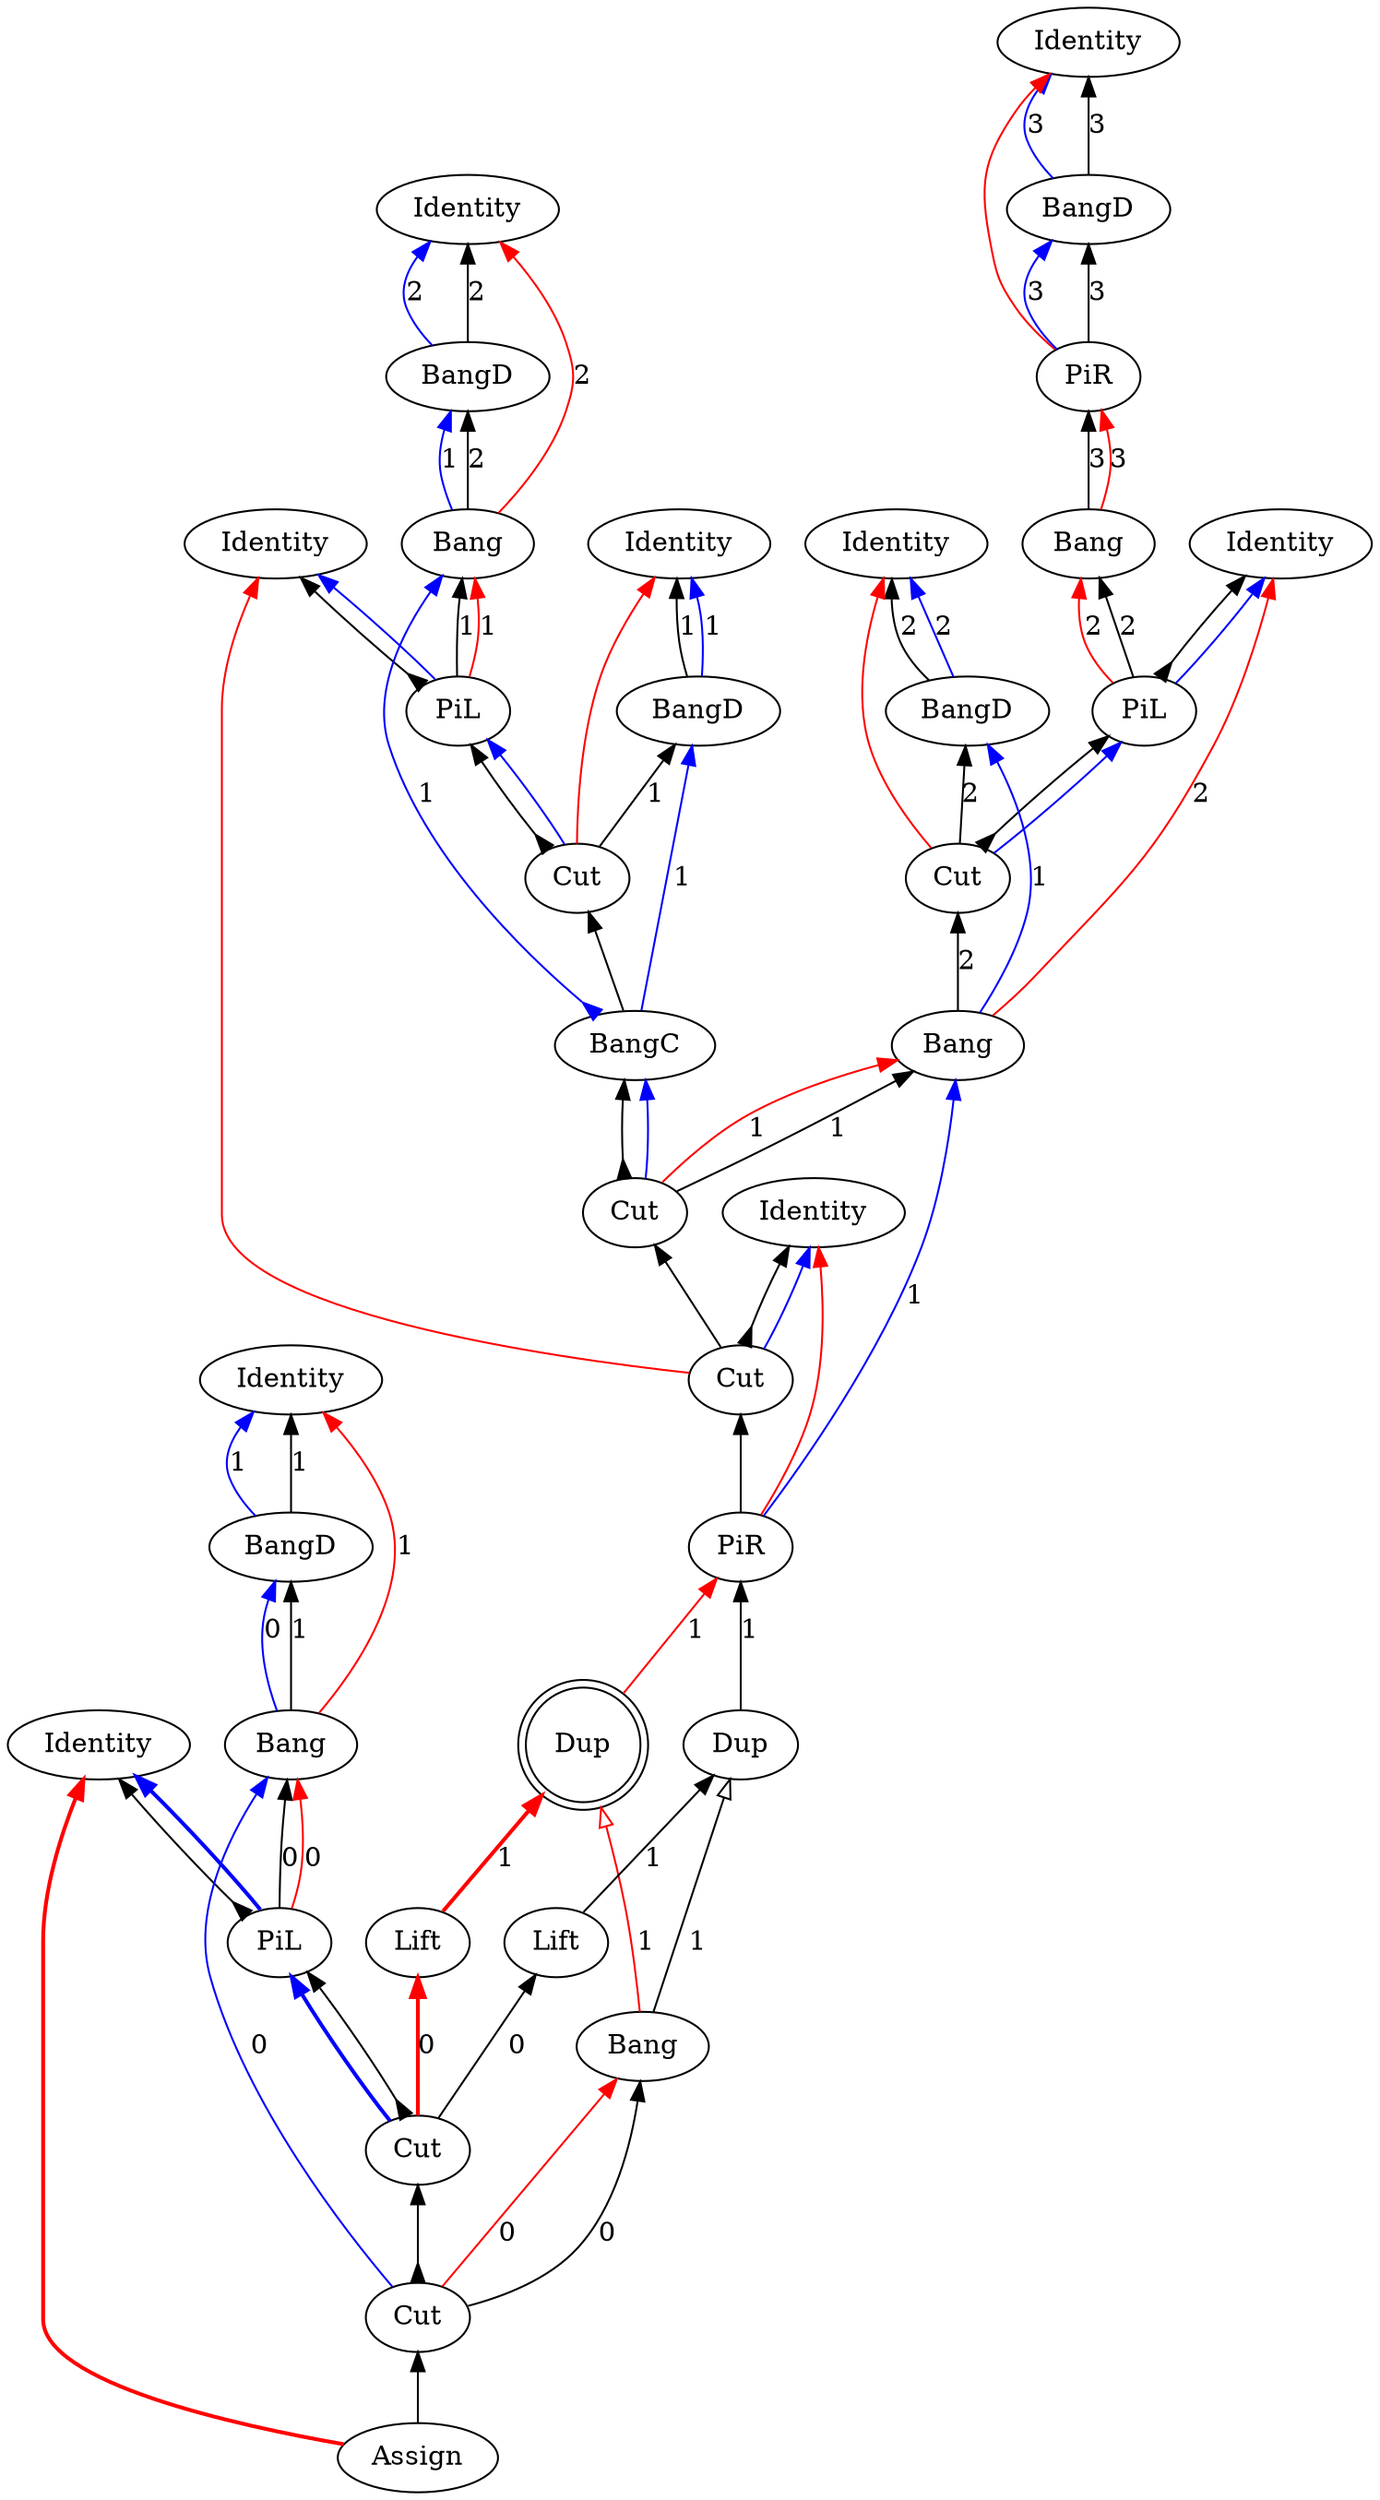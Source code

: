 digraph {
rankdir="BT"
"Identity0" [label="Identity"]
"BangD1" [label="BangD"]
"PiR2" [label="PiR"]
"Bang3" [label="Bang"]
"Identity4" [label="Identity"]
"PiL5" [label="PiL"]
"Identity6" [label="Identity"]
"BangD7" [label="BangD"]
"Cut8" [label="Cut"]
"Bang9" [label="Bang"]
"Identity10" [label="Identity"]
"Identity11" [label="Identity"]
"BangD12" [label="BangD"]
"Bang13" [label="Bang"]
"Identity14" [label="Identity"]
"PiL15" [label="PiL"]
"Identity16" [label="Identity"]
"BangD17" [label="BangD"]
"Cut18" [label="Cut"]
"BangC19" [label="BangC"]
"PiR20" [label="PiR"]
"Identity21" [label="Identity"]
"BangD22" [label="BangD"]
"Bang23" [label="Bang"]
"Identity24" [label="Identity"]
"PiL25" [label="PiL"]
"Assign26" [label="Assign"]
"Cut27" [label="Cut"]
"Cut28" [label="Cut"]
"Dup29" [label="Dup"]
"Dup30" [label="Dup",shape=doublecircle]
"Bang31" [label="Bang"]
"Cut32" [label="Cut"]
"Cut33" [label="Cut"]
"Lift34" [label="Lift"]
"Lift35" [label="Lift"]
"Bang23" -> "BangD22"[color=black,weight=5,tooltip="c_bseq24",label="1",arrowhead=normal,arrowtail=none,dir=both]
"Dup29" -> "PiR20"[color=black,weight=5,tooltip="c_bseq32",label="1",arrowhead=normal,arrowtail=none,dir=both]
"Bang13" -> "BangD12"[color=black,weight=5,tooltip="c_bseq58",label="2",arrowhead=normal,arrowtail=none,dir=both]
"Bang9" -> "Cut8"[color=black,weight=5,tooltip="c_bseq67",label="2",arrowhead=normal,arrowtail=none,dir=both]
"Bang3" -> "PiR2"[color=black,weight=5,tooltip="c_bseq79",label="3",arrowhead=normal,arrowtail=none,dir=both]
"Lift34" -> "Dup29"[color=black,weight=5,tooltip="c_bseq87",label="1",arrowhead=normal,arrowtail=none,dir=both]
"Bang31" -> "Dup29"[color=black,weight=5,tooltip="c_bseq91",label="1",arrowhead=onormal,arrowtail=none,dir=both]
"Cut18" -> "PiL15"[color=black,weight=5,tooltip="c_lseq46",arrowhead=normal,arrowtail=inv,dir=both]
"Cut8" -> "PiL5"[color=black,weight=5,tooltip="c_lseq68",arrowhead=normal,arrowtail=inv,dir=both]
"Cut18" -> "BangD17"[color=black,weight=5,tooltip="c_rseq47",label="1",arrowhead=normal,arrowtail=none,dir=both]
"Cut8" -> "BangD7"[color=black,weight=5,tooltip="c_rseq69",label="2",arrowhead=normal,arrowtail=none,dir=both]
"PiL25" -> "Bang23"[color=black,weight=5,tooltip="dseq20",label="0",arrowhead=normal,arrowtail=none,dir=both]
"PiL15" -> "Bang13"[color=black,weight=5,tooltip="dseq54",label="1",arrowhead=normal,arrowtail=none,dir=both]
"Cut27" -> "Bang9"[color=black,weight=5,tooltip="dseq63",label="1",arrowhead=normal,arrowtail=none,dir=both]
"PiL5" -> "Bang3"[color=black,weight=5,tooltip="dseq76",label="2",arrowhead=normal,arrowtail=none,dir=both]
"Cut32" -> "Bang31"[color=black,weight=5,tooltip="dseq93",label="0",arrowhead=normal,arrowtail=none,dir=both]
"PiR20" -> "Bang9"[color=blue,weight=2,tooltip="h34",label="1",arrowhead=normal,arrowtail=none,dir=both]
"Bang9" -> "BangD7"[color=blue,weight=2,tooltip="hf65",label="1",arrowhead=normal,arrowtail=none,dir=both]
"BangD7" -> "Identity6"[color=blue,weight=2,tooltip="hret73",label="2",arrowhead=normal,arrowtail=none,dir=both]
"BangD7" -> "Identity6"[color=black,weight=5,tooltip="hseq72",label="2",arrowhead=normal,arrowtail=none,dir=both]
"PiR2" -> "BangD1"[color=blue,weight=2,tooltip="i81",label="3",arrowhead=normal,arrowtail=none,dir=both]
"PiL25" -> "Identity24"[color=black,weight=5,tooltip="idseq21",arrowhead=normal,arrowtail=inv,dir=both]
"PiL15" -> "Identity14"[color=black,weight=5,tooltip="idseq55",arrowhead=normal,arrowtail=inv,dir=both]
"Cut28" -> "Identity10"[color=black,weight=5,tooltip="idseq64",arrowhead=normal,arrowtail=inv,dir=both]
"PiL5" -> "Identity4"[color=black,weight=5,tooltip="idseq77",arrowhead=normal,arrowtail=inv,dir=both]
"BangD1" -> "Identity0"[color=blue,weight=2,tooltip="iret84",label="3",arrowhead=normal,arrowtail=none,dir=both]
"BangD1" -> "Identity0"[color=black,weight=5,tooltip="iseq83",label="3",arrowhead=normal,arrowtail=none,dir=both]
"PiL25" -> "Identity24"[color=blue,weight=2,tooltip="lret19",arrowhead=normal,arrowtail=none,penwidth=2,dir=both]
"PiL15" -> "Identity14"[color=blue,weight=2,tooltip="lret53",arrowhead=normal,arrowtail=none,dir=both]
"Cut28" -> "Identity10"[color=blue,weight=2,tooltip="lret62",arrowhead=normal,arrowtail=none,dir=both]
"PiL5" -> "Identity4"[color=blue,weight=2,tooltip="lret75",arrowhead=normal,arrowtail=none,dir=both]
"Cut33" -> "PiL25"[color=blue,weight=2,tooltip="lval14",arrowhead=normal,arrowtail=none,penwidth=2,dir=both]
"Cut18" -> "PiL15"[color=blue,weight=2,tooltip="lval48",arrowhead=normal,arrowtail=none,dir=both]
"Cut8" -> "PiL5"[color=blue,weight=2,tooltip="lval70",arrowhead=normal,arrowtail=none,dir=both]
"PiL25" -> "Bang23"[color=red,weight=2,tooltip="newrret18",label="0",arrowhead=normal,arrowtail=none,dir=both]
"PiL15" -> "Bang13"[color=red,weight=2,tooltip="newrret52",label="1",arrowhead=normal,arrowtail=none,dir=both]
"Cut27" -> "Bang9"[color=red,weight=2,tooltip="newrret61",label="1",arrowhead=normal,arrowtail=none,dir=both]
"PiL5" -> "Bang3"[color=red,weight=2,tooltip="newrret74",label="2",arrowhead=normal,arrowtail=none,dir=both]
"Cut32" -> "Bang31"[color=red,weight=2,tooltip="newrret94",label="0",arrowhead=normal,arrowtail=none,dir=both]
"Bang23" -> "Identity21"[color=red,weight=2,tooltip="newrretf23",label="1",arrowhead=normal,arrowtail=none,dir=both]
"Dup30" -> "PiR20"[color=red,weight=2,tooltip="newrretf31",label="1",arrowhead=normal,arrowtail=none,dir=both]
"Bang13" -> "Identity11"[color=red,weight=2,tooltip="newrretf57",label="2",arrowhead=normal,arrowtail=none,dir=both]
"Bang9" -> "Identity4"[color=red,weight=2,tooltip="newrretf66",label="2",arrowhead=normal,arrowtail=none,dir=both]
"Bang3" -> "PiR2"[color=red,weight=2,tooltip="newrretf78",label="3",arrowhead=normal,arrowtail=none,dir=both]
"Lift35" -> "Dup30"[color=red,weight=2,tooltip="newrretf88",label="1",arrowhead=normal,arrowtail=none,penwidth=2,dir=both]
"Bang31" -> "Dup30"[color=red,weight=2,tooltip="newrretf92",label="1",arrowhead=onormal,arrowtail=none,dir=both]
"PiR20" -> "Identity10"[color=red,weight=2,tooltip="ret35",arrowhead=normal,arrowtail=none,dir=both]
"Cut28" -> "Identity14"[color=red,weight=2,tooltip="ret42",arrowhead=normal,arrowtail=none,dir=both]
"Assign26" -> "Identity24"[color=red,weight=2,tooltip="ret8",arrowhead=normal,arrowtail=none,penwidth=2,dir=both]
"PiR2" -> "Identity0"[color=red,weight=2,tooltip="ret82",arrowhead=normal,arrowtail=none,dir=both]
"Assign26" -> "Cut32"[color=black,weight=5,tooltip="retseq0",arrowhead=normal,arrowtail=none,dir=both]
"Cut18" -> "Identity16"[color=red,weight=2,tooltip="rval49",arrowhead=normal,arrowtail=none,dir=both]
"Cut8" -> "Identity6"[color=red,weight=2,tooltip="rval71",arrowhead=normal,arrowtail=none,dir=both]
"PiR20" -> "Cut28"[color=black,weight=5,tooltip="seq33",arrowhead=normal,arrowtail=none,dir=both]
"Cut27" -> "BangC19"[color=black,weight=5,tooltip="seq40",arrowhead=normal,arrowtail=inv,dir=both]
"BangC19" -> "Cut18"[color=black,weight=5,tooltip="seq45",arrowhead=normal,arrowtail=none,dir=both]
"PiR2" -> "BangD1"[color=black,weight=5,tooltip="seq80",label="3",arrowhead=normal,arrowtail=none,dir=both]
"Cut32" -> "Cut33"[color=black,weight=5,tooltip="seqBC95",arrowhead=normal,arrowtail=inv,dir=both]
"Cut33" -> "Lift35"[color=red,weight=2,tooltip="seqDM97",label="0",arrowhead=normal,arrowtail=none,penwidth=2,dir=both]
"Cut33" -> "Lift34"[color=black,weight=5,tooltip="seqDS96",label="0",arrowhead=normal,arrowtail=none,dir=both]
"Cut28" -> "Cut27"[color=black,weight=5,tooltip="seqP86",arrowhead=normal,arrowtail=none,dir=both]
"Cut32" -> "Bang23"[color=blue,weight=2,tooltip="xB10",label="0",arrowhead=normal,arrowtail=none,dir=both]
"Bang23" -> "BangD22"[color=blue,weight=2,tooltip="xBf22",label="0",arrowhead=normal,arrowtail=none,dir=both]
"BangD22" -> "Identity21"[color=blue,weight=2,tooltip="xret26",label="1",arrowhead=normal,arrowtail=none,dir=both]
"Cut33" -> "PiL25"[color=black,weight=5,tooltip="xseq16",arrowhead=normal,arrowtail=inv,dir=both]
"BangD22" -> "Identity21"[color=black,weight=5,tooltip="xseq25",label="1",arrowhead=normal,arrowtail=none,dir=both]
"Cut27" -> "BangC19"[color=blue,weight=2,tooltip="y41",arrowhead=normal,arrowtail=none,dir=both]
"BangC19" -> "BangD17"[color=blue,weight=2,tooltip="yA43",label="1",arrowhead=normal,arrowtail=none,dir=both]
"BangC19" -> "Bang13"[color=blue,weight=2,tooltip="yB44",label="1",arrowhead=normal,arrowtail=inv,dir=both]
"Bang13" -> "BangD12"[color=blue,weight=2,tooltip="yBf56",label="1",arrowhead=normal,arrowtail=none,dir=both]
"BangD17" -> "Identity16"[color=blue,weight=2,tooltip="yret51",label="1",arrowhead=normal,arrowtail=none,dir=both]
"BangD12" -> "Identity11"[color=blue,weight=2,tooltip="yret60",label="2",arrowhead=normal,arrowtail=none,dir=both]
"BangD17" -> "Identity16"[color=black,weight=5,tooltip="yseq50",label="1",arrowhead=normal,arrowtail=none,dir=both]
"BangD12" -> "Identity11"[color=black,weight=5,tooltip="yseq59",label="2",arrowhead=normal,arrowtail=none,dir=both]
}

